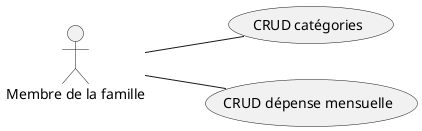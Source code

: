 @startuml
left to right direction

actor "Membre de la famille" as utilisateur

utilisateur -- (CRUD catégories)
utilisateur -- (CRUD dépense mensuelle)

@enduml



